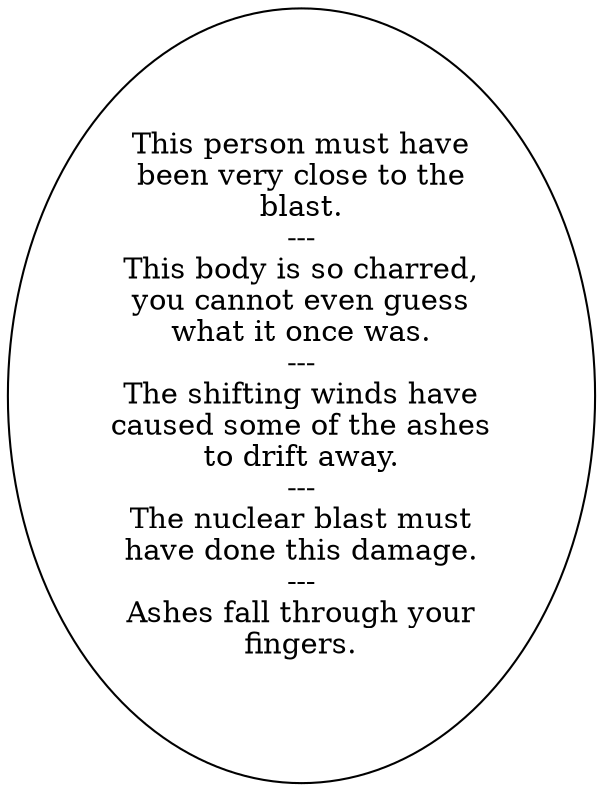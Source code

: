 digraph CHARBODY {
  "start" [style=filled       fillcolor="#FFFFFF"       color="#000000"]
  "start" [label="This person must have\nbeen very close to the\nblast.\n---\nThis body is so charred,\nyou cannot even guess\nwhat it once was.\n---\nThe shifting winds have\ncaused some of the ashes\nto drift away.\n---\nThe nuclear blast must\nhave done this damage.\n---\nAshes fall through your\nfingers."]
}